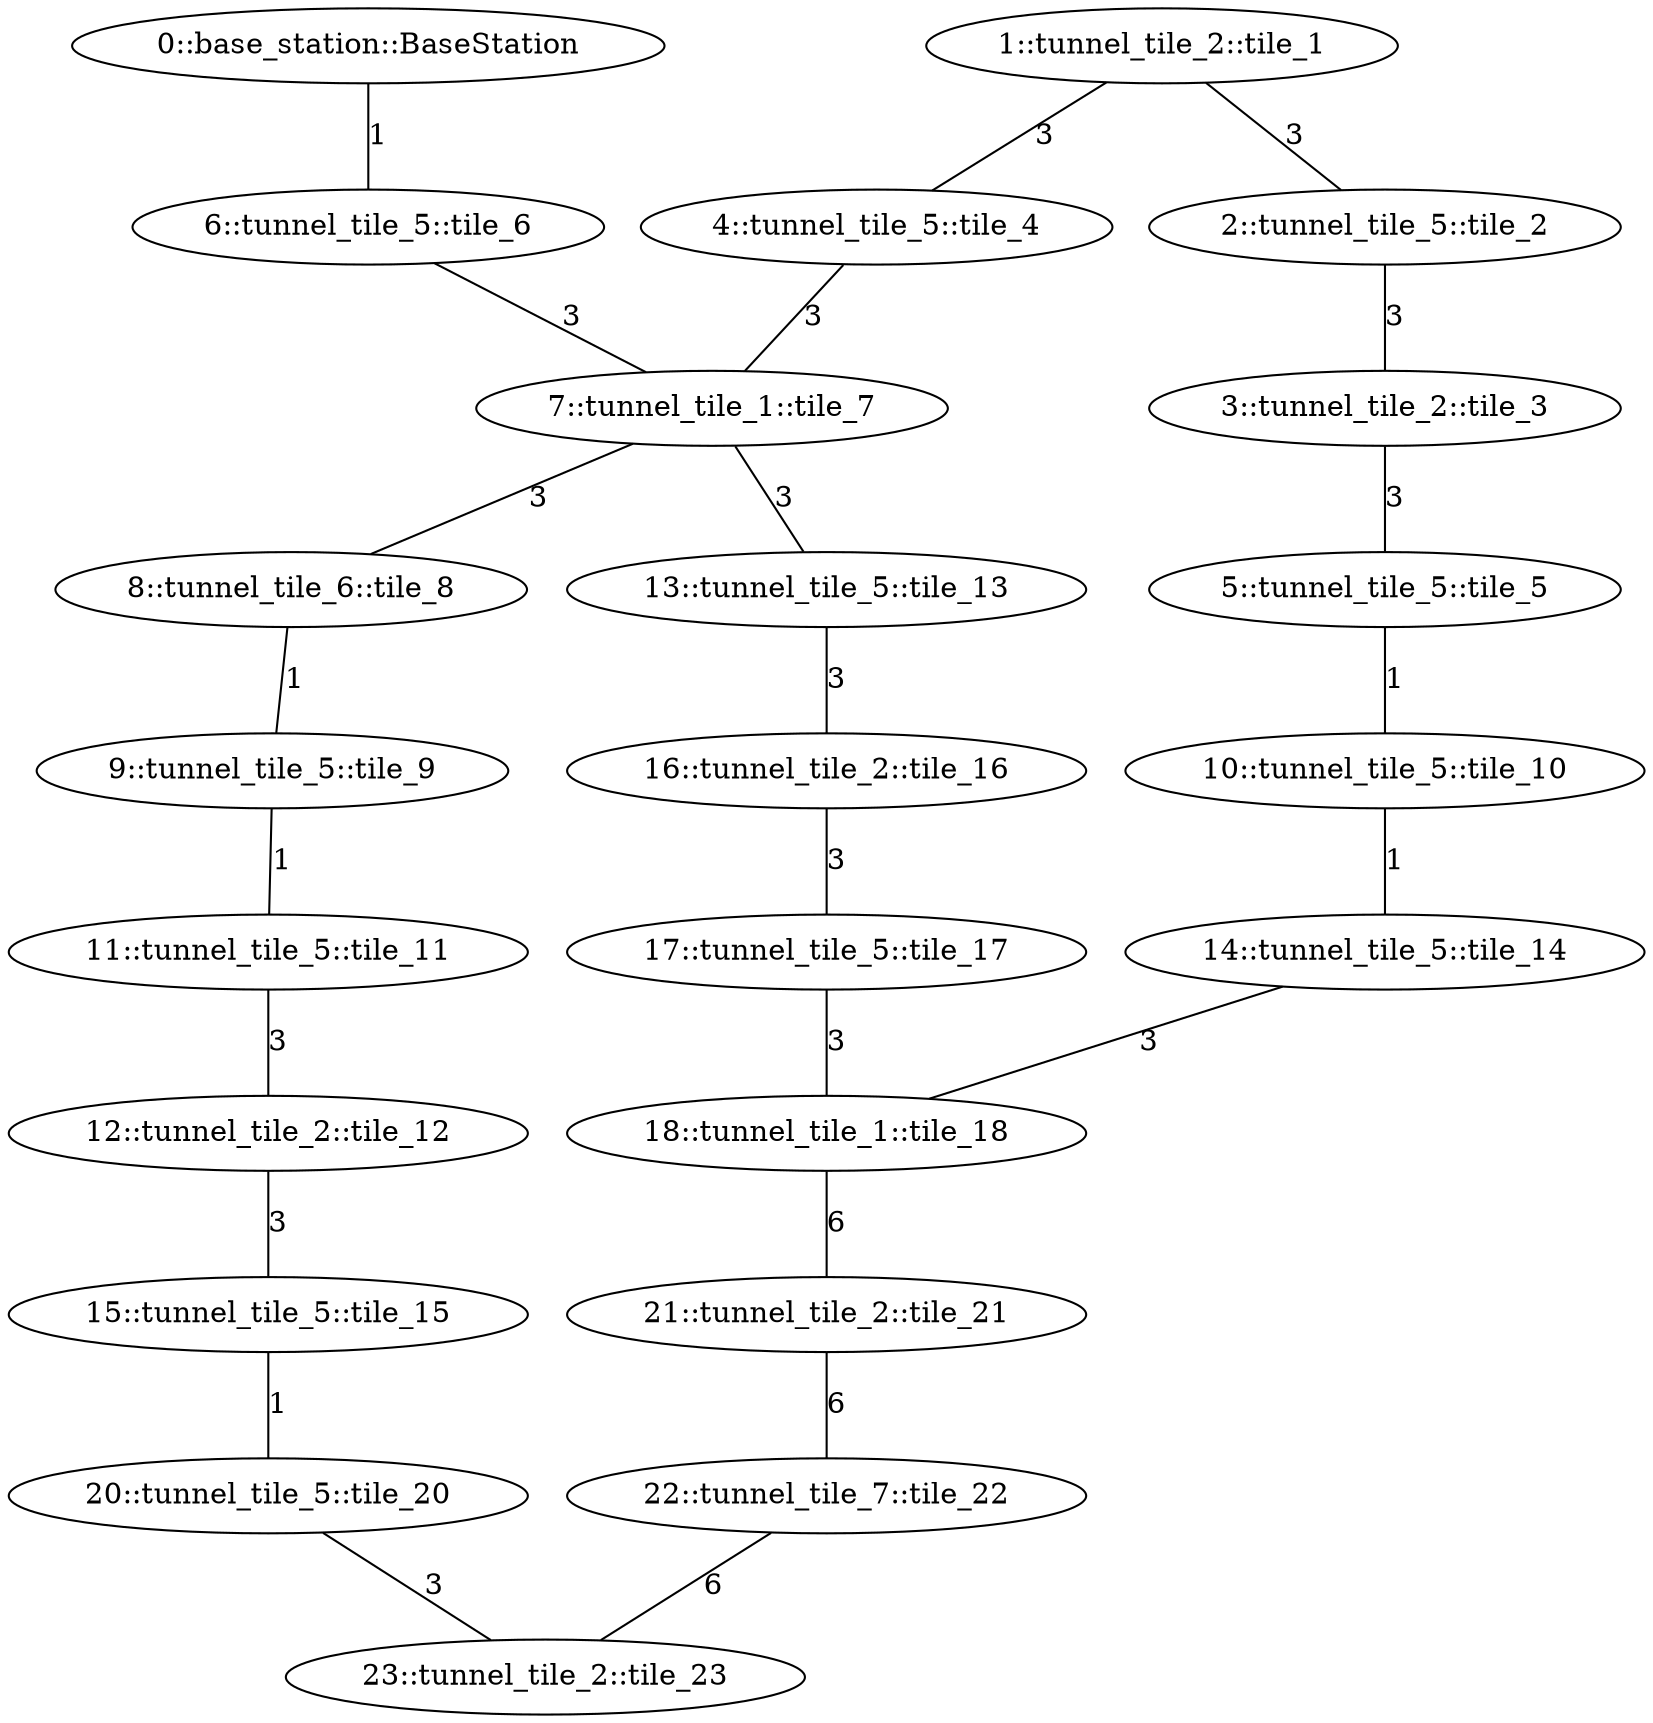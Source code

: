 /* Visibility graph for simple_tunnel_03.tsv */
/* Generated with the tile_tsv.py script: */
/*   tile_tsv.py simple_tunnel_03.tsv -\-y0 40 -\-graph-file simple_tunnel_03.dot -\-world-file simple_tunnel_03.sdf -\-world-name simple_tunnel_03 */

graph {
  /* ==== Vertices ==== */

  /* Base station / Staging area */
  0   [label="0::base_station::BaseStation"];

  1   [label="1::tunnel_tile_2::tile_1"];
  2   [label="2::tunnel_tile_5::tile_2"];
  3   [label="3::tunnel_tile_2::tile_3"];
  4   [label="4::tunnel_tile_5::tile_4"];
  5   [label="5::tunnel_tile_5::tile_5"];
  6   [label="6::tunnel_tile_5::tile_6"];
  7   [label="7::tunnel_tile_1::tile_7"];
  8   [label="8::tunnel_tile_6::tile_8"];
  9   [label="9::tunnel_tile_5::tile_9"];
  10  [label="10::tunnel_tile_5::tile_10"];
  11  [label="11::tunnel_tile_5::tile_11"];
  12  [label="12::tunnel_tile_2::tile_12"];
  13  [label="13::tunnel_tile_5::tile_13"];
  14  [label="14::tunnel_tile_5::tile_14"];
  15  [label="15::tunnel_tile_5::tile_15"];
  16  [label="16::tunnel_tile_2::tile_16"];
  17  [label="17::tunnel_tile_5::tile_17"];
  18  [label="18::tunnel_tile_1::tile_18"];
  20  [label="20::tunnel_tile_5::tile_20"];
  21  [label="21::tunnel_tile_2::tile_21"];
  22  [label="22::tunnel_tile_7::tile_22"];
  23  [label="23::tunnel_tile_2::tile_23"];

  /* ==== Edges ==== */

  /* Base station */
  0  -- 6   [label=1];
  1  -- 2   [label=3];
  1  -- 4   [label=3];
  2  -- 3   [label=3];
  3  -- 5   [label=3];
  4  -- 7   [label=3];  /* Intersection */
  6  -- 7   [label=3];  /* Intersection */
  7  -- 8   [label=3];  /* Intersection */
  7  -- 13  [label=3];  /* Intersection */
  8  -- 9   [label=1];
  9  -- 11  [label=1];
  11 -- 12  [label=3];
  12 -- 15  [label=3];
  13 -- 16  [label=3];
  14 -- 18  [label=3];  /* Intersection */
  15 -- 20  [label=1];
  16 -- 17  [label=3];
  17 -- 18  [label=3];  /* Intersection */
  18 -- 21  [label=6];  /* Intersection */
  20 -- 23  [label=3];
  21 -- 22  [label=6];
  22 -- 23  [label=6];
  5  -- 10  [label=1];
  10 -- 14  [label=1];
}
